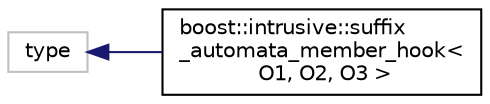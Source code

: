 digraph "Graphical Class Hierarchy"
{
  edge [fontname="Helvetica",fontsize="10",labelfontname="Helvetica",labelfontsize="10"];
  node [fontname="Helvetica",fontsize="10",shape=record];
  rankdir="LR";
  Node2 [label="type",height=0.2,width=0.4,color="grey75", fillcolor="white", style="filled"];
  Node2 -> Node0 [dir="back",color="midnightblue",fontsize="10",style="solid",fontname="Helvetica"];
  Node0 [label="boost::intrusive::suffix\l_automata_member_hook\<\l O1, O2, O3 \>",height=0.2,width=0.4,color="black", fillcolor="white", style="filled",URL="$classboost_1_1intrusive_1_1suffix__automata__member__hook.html"];
}
